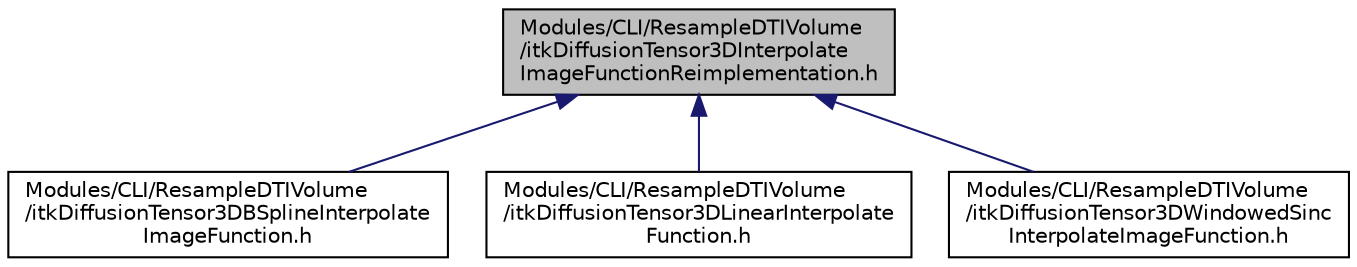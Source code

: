 digraph "Modules/CLI/ResampleDTIVolume/itkDiffusionTensor3DInterpolateImageFunctionReimplementation.h"
{
  bgcolor="transparent";
  edge [fontname="Helvetica",fontsize="10",labelfontname="Helvetica",labelfontsize="10"];
  node [fontname="Helvetica",fontsize="10",shape=record];
  Node15 [label="Modules/CLI/ResampleDTIVolume\l/itkDiffusionTensor3DInterpolate\lImageFunctionReimplementation.h",height=0.2,width=0.4,color="black", fillcolor="grey75", style="filled", fontcolor="black"];
  Node15 -> Node16 [dir="back",color="midnightblue",fontsize="10",style="solid",fontname="Helvetica"];
  Node16 [label="Modules/CLI/ResampleDTIVolume\l/itkDiffusionTensor3DBSplineInterpolate\lImageFunction.h",height=0.2,width=0.4,color="black",URL="$itkDiffusionTensor3DBSplineInterpolateImageFunction_8h.html"];
  Node15 -> Node17 [dir="back",color="midnightblue",fontsize="10",style="solid",fontname="Helvetica"];
  Node17 [label="Modules/CLI/ResampleDTIVolume\l/itkDiffusionTensor3DLinearInterpolate\lFunction.h",height=0.2,width=0.4,color="black",URL="$itkDiffusionTensor3DLinearInterpolateFunction_8h.html"];
  Node15 -> Node18 [dir="back",color="midnightblue",fontsize="10",style="solid",fontname="Helvetica"];
  Node18 [label="Modules/CLI/ResampleDTIVolume\l/itkDiffusionTensor3DWindowedSinc\lInterpolateImageFunction.h",height=0.2,width=0.4,color="black",URL="$itkDiffusionTensor3DWindowedSincInterpolateImageFunction_8h.html"];
}
